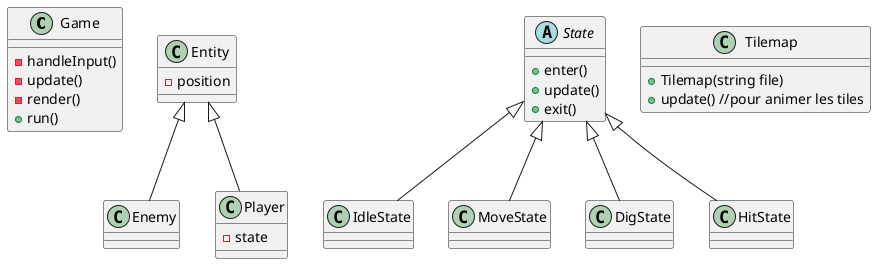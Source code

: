 @startuml
'https://plantuml.com/class-diagram

class Game {
-handleInput()
-update()
-render()
+run()
}

class Entity {
-position

}

class Enemy {
}

class Player {
-state
}

abstract State{
+enter()
+update()
+exit()
}

class IdleState
class MoveState
class DigState
class HitState



State <|-- IdleState
State <|-- MoveState
State <|-- DigState
State <|-- HitState

class Tilemap{
    +Tilemap(string file)
    +update() //pour animer les tiles
}

Entity <|-- Player
Entity <|-- Enemy
@enduml